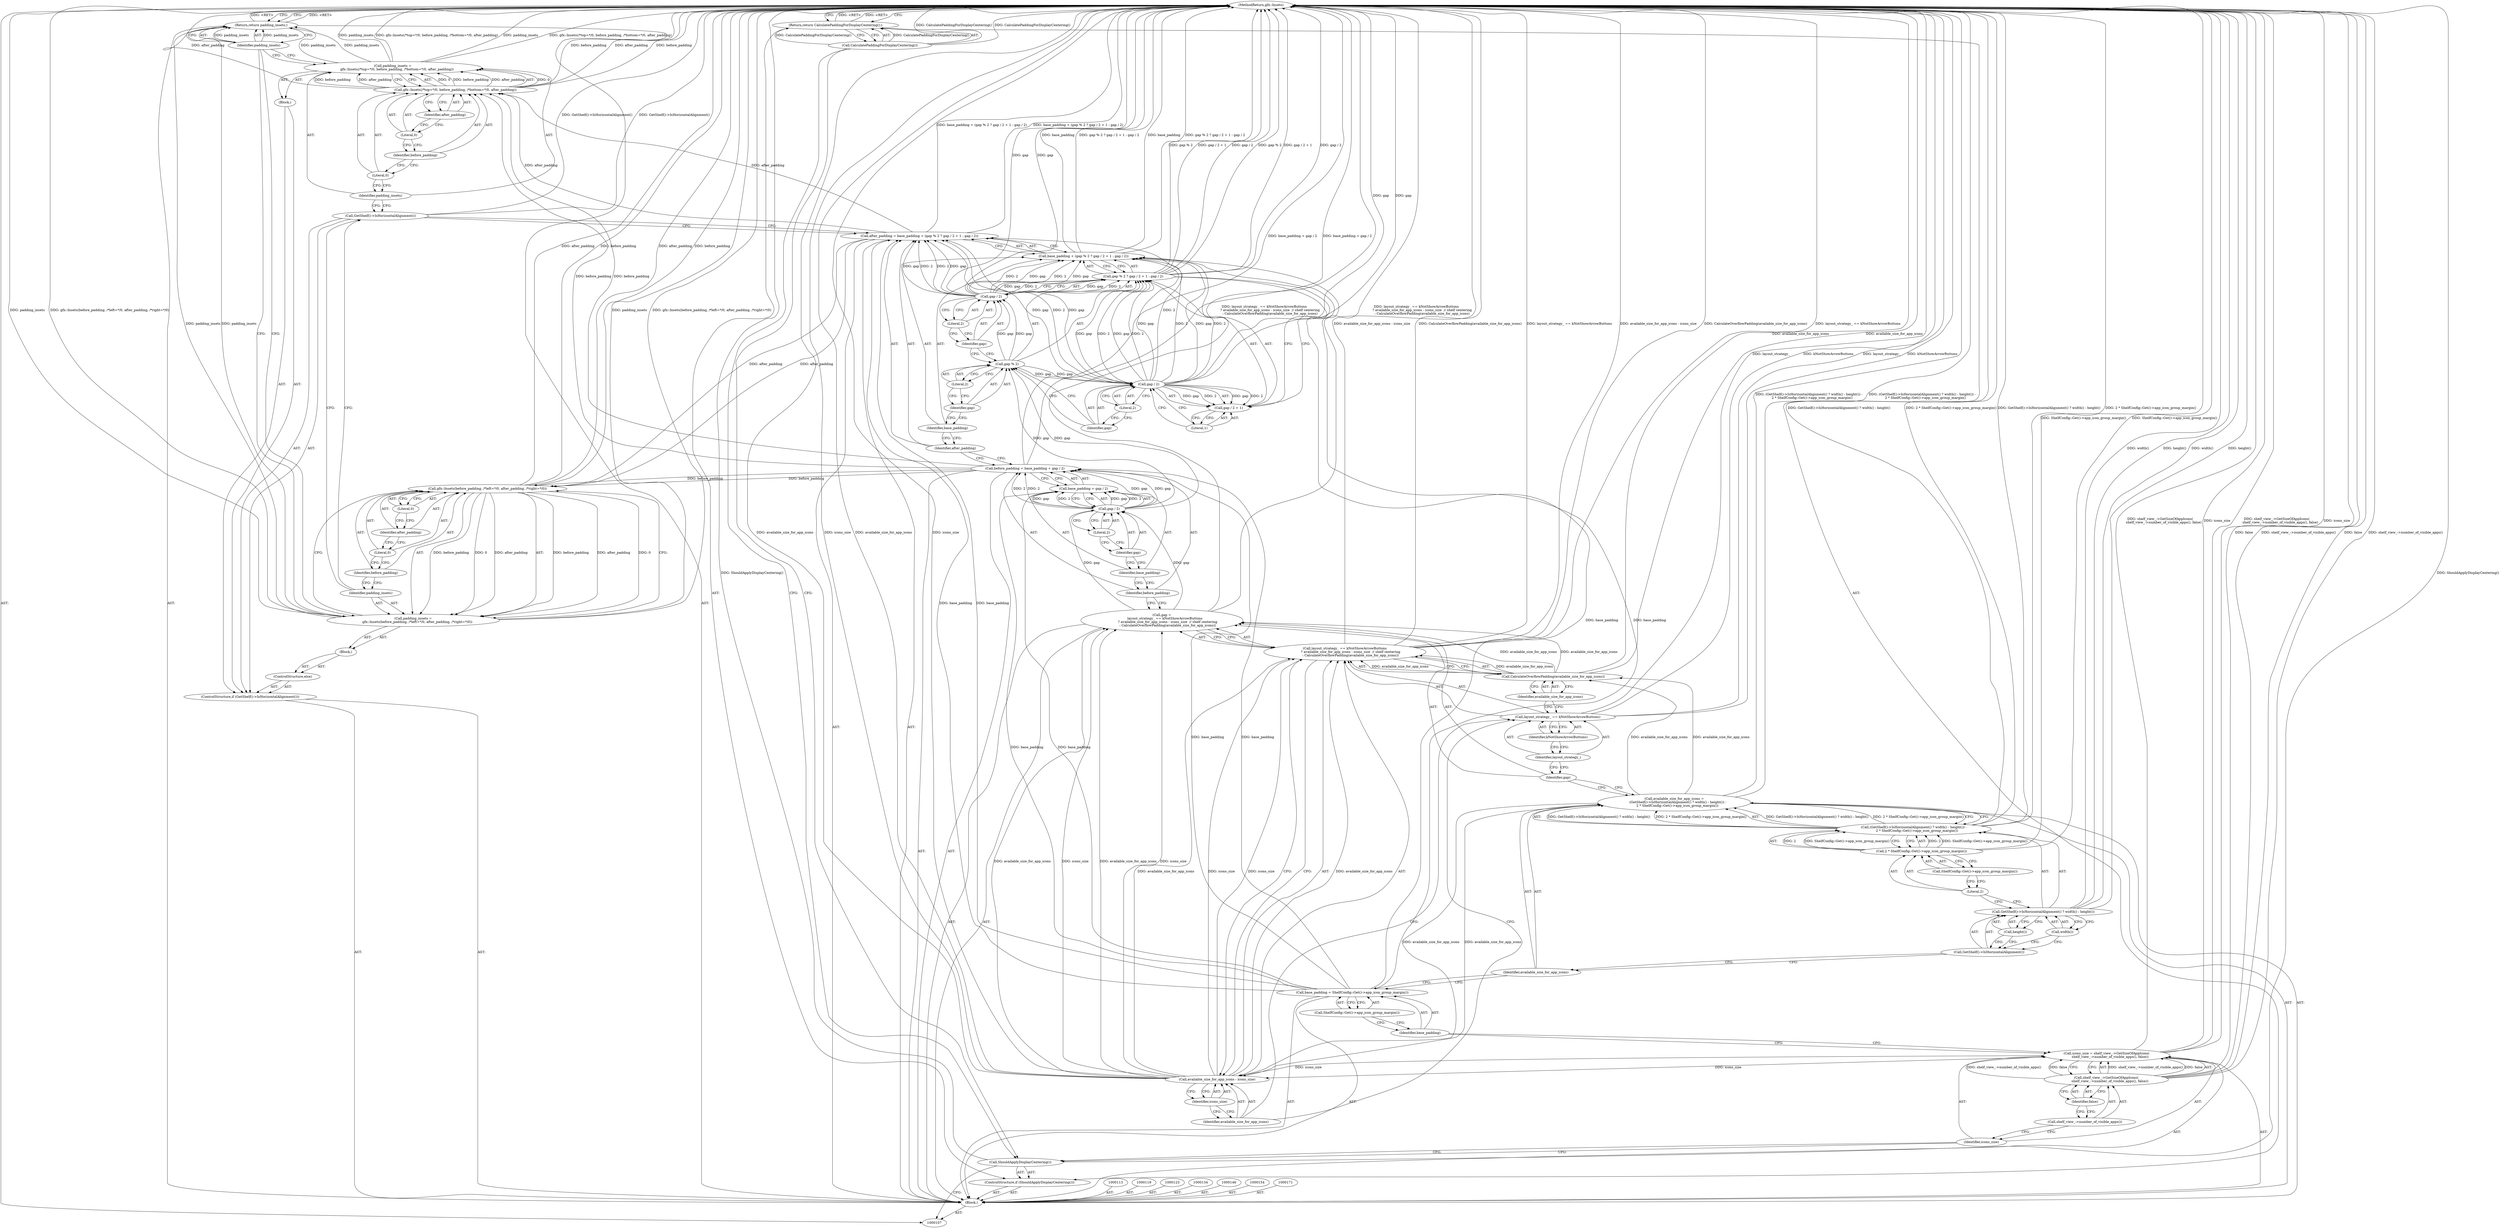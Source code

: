 digraph "0_Chrome_dfd28b1909358445e838fb0fdf3995c77a420aa8" {
"1000193" [label="(MethodReturn,gfx::Insets)"];
"1000108" [label="(Block,)"];
"1000129" [label="(Call,width())"];
"1000130" [label="(Call,height())"];
"1000126" [label="(Call,(GetShelf()->IsHorizontalAlignment() ? width() : height()) -\n      2 * ShelfConfig::Get()->app_icon_group_margin())"];
"1000127" [label="(Call,GetShelf()->IsHorizontalAlignment() ? width() : height())"];
"1000128" [label="(Call,GetShelf()->IsHorizontalAlignment())"];
"1000133" [label="(Call,ShelfConfig::Get()->app_icon_group_margin())"];
"1000131" [label="(Call,2 * ShelfConfig::Get()->app_icon_group_margin())"];
"1000132" [label="(Literal,2)"];
"1000135" [label="(Call,gap =\n      layout_strategy_ == kNotShowArrowButtons\n           ? available_size_for_app_icons - icons_size  // shelf centering\n           : CalculateOverflowPadding(available_size_for_app_icons))"];
"1000136" [label="(Identifier,gap)"];
"1000140" [label="(Identifier,kNotShowArrowButtons)"];
"1000137" [label="(Call,layout_strategy_ == kNotShowArrowButtons\n           ? available_size_for_app_icons - icons_size  // shelf centering\n           : CalculateOverflowPadding(available_size_for_app_icons))"];
"1000138" [label="(Call,layout_strategy_ == kNotShowArrowButtons)"];
"1000139" [label="(Identifier,layout_strategy_)"];
"1000141" [label="(Call,available_size_for_app_icons - icons_size)"];
"1000142" [label="(Identifier,available_size_for_app_icons)"];
"1000143" [label="(Identifier,icons_size)"];
"1000144" [label="(Call,CalculateOverflowPadding(available_size_for_app_icons))"];
"1000145" [label="(Identifier,available_size_for_app_icons)"];
"1000147" [label="(Call,before_padding = base_padding + gap / 2)"];
"1000148" [label="(Identifier,before_padding)"];
"1000149" [label="(Call,base_padding + gap / 2)"];
"1000150" [label="(Identifier,base_padding)"];
"1000151" [label="(Call,gap / 2)"];
"1000152" [label="(Identifier,gap)"];
"1000153" [label="(Literal,2)"];
"1000109" [label="(ControlStructure,if (ShouldApplyDisplayCentering()))"];
"1000110" [label="(Call,ShouldApplyDisplayCentering())"];
"1000155" [label="(Call,after_padding = base_padding + (gap % 2 ? gap / 2 + 1 : gap / 2))"];
"1000156" [label="(Identifier,after_padding)"];
"1000157" [label="(Call,base_padding + (gap % 2 ? gap / 2 + 1 : gap / 2))"];
"1000158" [label="(Identifier,base_padding)"];
"1000159" [label="(Call,gap % 2 ? gap / 2 + 1 : gap / 2)"];
"1000160" [label="(Call,gap % 2)"];
"1000161" [label="(Identifier,gap)"];
"1000162" [label="(Literal,2)"];
"1000163" [label="(Call,gap / 2 + 1)"];
"1000164" [label="(Call,gap / 2)"];
"1000165" [label="(Identifier,gap)"];
"1000166" [label="(Literal,2)"];
"1000167" [label="(Literal,1)"];
"1000168" [label="(Call,gap / 2)"];
"1000169" [label="(Identifier,gap)"];
"1000170" [label="(Literal,2)"];
"1000172" [label="(ControlStructure,if (GetShelf()->IsHorizontalAlignment()))"];
"1000174" [label="(Block,)"];
"1000173" [label="(Call,GetShelf()->IsHorizontalAlignment())"];
"1000175" [label="(Call,padding_insets =\n        gfx::Insets(/*top=*/0, before_padding, /*bottom=*/0, after_padding))"];
"1000176" [label="(Identifier,padding_insets)"];
"1000178" [label="(Literal,0)"];
"1000179" [label="(Identifier,before_padding)"];
"1000180" [label="(Literal,0)"];
"1000181" [label="(Identifier,after_padding)"];
"1000177" [label="(Call,gfx::Insets(/*top=*/0, before_padding, /*bottom=*/0, after_padding))"];
"1000182" [label="(ControlStructure,else)"];
"1000183" [label="(Block,)"];
"1000184" [label="(Call,padding_insets =\n        gfx::Insets(before_padding, /*left=*/0, after_padding, /*right=*/0))"];
"1000185" [label="(Identifier,padding_insets)"];
"1000187" [label="(Identifier,before_padding)"];
"1000188" [label="(Literal,0)"];
"1000189" [label="(Identifier,after_padding)"];
"1000190" [label="(Literal,0)"];
"1000186" [label="(Call,gfx::Insets(before_padding, /*left=*/0, after_padding, /*right=*/0))"];
"1000112" [label="(Call,CalculatePaddingForDisplayCentering())"];
"1000111" [label="(Return,return CalculatePaddingForDisplayCentering();)"];
"1000192" [label="(Identifier,padding_insets)"];
"1000191" [label="(Return,return padding_insets;)"];
"1000114" [label="(Call,icons_size = shelf_view_->GetSizeOfAppIcons(\n       shelf_view_->number_of_visible_apps(), false))"];
"1000115" [label="(Identifier,icons_size)"];
"1000116" [label="(Call,shelf_view_->GetSizeOfAppIcons(\n       shelf_view_->number_of_visible_apps(), false))"];
"1000118" [label="(Identifier,false)"];
"1000117" [label="(Call,shelf_view_->number_of_visible_apps())"];
"1000120" [label="(Call,base_padding = ShelfConfig::Get()->app_icon_group_margin())"];
"1000121" [label="(Identifier,base_padding)"];
"1000122" [label="(Call,ShelfConfig::Get()->app_icon_group_margin())"];
"1000124" [label="(Call,available_size_for_app_icons =\n       (GetShelf()->IsHorizontalAlignment() ? width() : height()) -\n      2 * ShelfConfig::Get()->app_icon_group_margin())"];
"1000125" [label="(Identifier,available_size_for_app_icons)"];
"1000193" -> "1000107"  [label="AST: "];
"1000193" -> "1000111"  [label="CFG: "];
"1000193" -> "1000191"  [label="CFG: "];
"1000184" -> "1000193"  [label="DDG: padding_insets"];
"1000184" -> "1000193"  [label="DDG: gfx::Insets(before_padding, /*left=*/0, after_padding, /*right=*/0)"];
"1000168" -> "1000193"  [label="DDG: gap"];
"1000155" -> "1000193"  [label="DDG: base_padding + (gap % 2 ? gap / 2 + 1 : gap / 2)"];
"1000177" -> "1000193"  [label="DDG: before_padding"];
"1000177" -> "1000193"  [label="DDG: after_padding"];
"1000114" -> "1000193"  [label="DDG: icons_size"];
"1000114" -> "1000193"  [label="DDG: shelf_view_->GetSizeOfAppIcons(\n       shelf_view_->number_of_visible_apps(), false)"];
"1000126" -> "1000193"  [label="DDG: GetShelf()->IsHorizontalAlignment() ? width() : height()"];
"1000126" -> "1000193"  [label="DDG: 2 * ShelfConfig::Get()->app_icon_group_margin()"];
"1000116" -> "1000193"  [label="DDG: false"];
"1000116" -> "1000193"  [label="DDG: shelf_view_->number_of_visible_apps()"];
"1000175" -> "1000193"  [label="DDG: gfx::Insets(/*top=*/0, before_padding, /*bottom=*/0, after_padding)"];
"1000175" -> "1000193"  [label="DDG: padding_insets"];
"1000137" -> "1000193"  [label="DDG: layout_strategy_ == kNotShowArrowButtons"];
"1000137" -> "1000193"  [label="DDG: available_size_for_app_icons - icons_size"];
"1000137" -> "1000193"  [label="DDG: CalculateOverflowPadding(available_size_for_app_icons)"];
"1000159" -> "1000193"  [label="DDG: gap / 2 + 1"];
"1000159" -> "1000193"  [label="DDG: gap / 2"];
"1000159" -> "1000193"  [label="DDG: gap % 2"];
"1000157" -> "1000193"  [label="DDG: gap % 2 ? gap / 2 + 1 : gap / 2"];
"1000157" -> "1000193"  [label="DDG: base_padding"];
"1000127" -> "1000193"  [label="DDG: height()"];
"1000127" -> "1000193"  [label="DDG: width()"];
"1000124" -> "1000193"  [label="DDG: (GetShelf()->IsHorizontalAlignment() ? width() : height()) -\n      2 * ShelfConfig::Get()->app_icon_group_margin()"];
"1000186" -> "1000193"  [label="DDG: before_padding"];
"1000186" -> "1000193"  [label="DDG: after_padding"];
"1000141" -> "1000193"  [label="DDG: available_size_for_app_icons"];
"1000141" -> "1000193"  [label="DDG: icons_size"];
"1000138" -> "1000193"  [label="DDG: layout_strategy_"];
"1000138" -> "1000193"  [label="DDG: kNotShowArrowButtons"];
"1000147" -> "1000193"  [label="DDG: base_padding + gap / 2"];
"1000131" -> "1000193"  [label="DDG: ShelfConfig::Get()->app_icon_group_margin()"];
"1000112" -> "1000193"  [label="DDG: CalculatePaddingForDisplayCentering()"];
"1000110" -> "1000193"  [label="DDG: ShouldApplyDisplayCentering()"];
"1000173" -> "1000193"  [label="DDG: GetShelf()->IsHorizontalAlignment()"];
"1000144" -> "1000193"  [label="DDG: available_size_for_app_icons"];
"1000135" -> "1000193"  [label="DDG: layout_strategy_ == kNotShowArrowButtons\n           ? available_size_for_app_icons - icons_size  // shelf centering\n           : CalculateOverflowPadding(available_size_for_app_icons)"];
"1000164" -> "1000193"  [label="DDG: gap"];
"1000111" -> "1000193"  [label="DDG: <RET>"];
"1000191" -> "1000193"  [label="DDG: <RET>"];
"1000108" -> "1000107"  [label="AST: "];
"1000109" -> "1000108"  [label="AST: "];
"1000113" -> "1000108"  [label="AST: "];
"1000114" -> "1000108"  [label="AST: "];
"1000119" -> "1000108"  [label="AST: "];
"1000120" -> "1000108"  [label="AST: "];
"1000123" -> "1000108"  [label="AST: "];
"1000124" -> "1000108"  [label="AST: "];
"1000134" -> "1000108"  [label="AST: "];
"1000135" -> "1000108"  [label="AST: "];
"1000146" -> "1000108"  [label="AST: "];
"1000147" -> "1000108"  [label="AST: "];
"1000154" -> "1000108"  [label="AST: "];
"1000155" -> "1000108"  [label="AST: "];
"1000171" -> "1000108"  [label="AST: "];
"1000172" -> "1000108"  [label="AST: "];
"1000191" -> "1000108"  [label="AST: "];
"1000129" -> "1000127"  [label="AST: "];
"1000129" -> "1000128"  [label="CFG: "];
"1000127" -> "1000129"  [label="CFG: "];
"1000130" -> "1000127"  [label="AST: "];
"1000130" -> "1000128"  [label="CFG: "];
"1000127" -> "1000130"  [label="CFG: "];
"1000126" -> "1000124"  [label="AST: "];
"1000126" -> "1000131"  [label="CFG: "];
"1000127" -> "1000126"  [label="AST: "];
"1000131" -> "1000126"  [label="AST: "];
"1000124" -> "1000126"  [label="CFG: "];
"1000126" -> "1000193"  [label="DDG: GetShelf()->IsHorizontalAlignment() ? width() : height()"];
"1000126" -> "1000193"  [label="DDG: 2 * ShelfConfig::Get()->app_icon_group_margin()"];
"1000126" -> "1000124"  [label="DDG: GetShelf()->IsHorizontalAlignment() ? width() : height()"];
"1000126" -> "1000124"  [label="DDG: 2 * ShelfConfig::Get()->app_icon_group_margin()"];
"1000131" -> "1000126"  [label="DDG: 2"];
"1000131" -> "1000126"  [label="DDG: ShelfConfig::Get()->app_icon_group_margin()"];
"1000127" -> "1000126"  [label="AST: "];
"1000127" -> "1000129"  [label="CFG: "];
"1000127" -> "1000130"  [label="CFG: "];
"1000128" -> "1000127"  [label="AST: "];
"1000129" -> "1000127"  [label="AST: "];
"1000130" -> "1000127"  [label="AST: "];
"1000132" -> "1000127"  [label="CFG: "];
"1000127" -> "1000193"  [label="DDG: height()"];
"1000127" -> "1000193"  [label="DDG: width()"];
"1000128" -> "1000127"  [label="AST: "];
"1000128" -> "1000125"  [label="CFG: "];
"1000129" -> "1000128"  [label="CFG: "];
"1000130" -> "1000128"  [label="CFG: "];
"1000133" -> "1000131"  [label="AST: "];
"1000133" -> "1000132"  [label="CFG: "];
"1000131" -> "1000133"  [label="CFG: "];
"1000131" -> "1000126"  [label="AST: "];
"1000131" -> "1000133"  [label="CFG: "];
"1000132" -> "1000131"  [label="AST: "];
"1000133" -> "1000131"  [label="AST: "];
"1000126" -> "1000131"  [label="CFG: "];
"1000131" -> "1000193"  [label="DDG: ShelfConfig::Get()->app_icon_group_margin()"];
"1000131" -> "1000126"  [label="DDG: 2"];
"1000131" -> "1000126"  [label="DDG: ShelfConfig::Get()->app_icon_group_margin()"];
"1000132" -> "1000131"  [label="AST: "];
"1000132" -> "1000127"  [label="CFG: "];
"1000133" -> "1000132"  [label="CFG: "];
"1000135" -> "1000108"  [label="AST: "];
"1000135" -> "1000137"  [label="CFG: "];
"1000136" -> "1000135"  [label="AST: "];
"1000137" -> "1000135"  [label="AST: "];
"1000148" -> "1000135"  [label="CFG: "];
"1000135" -> "1000193"  [label="DDG: layout_strategy_ == kNotShowArrowButtons\n           ? available_size_for_app_icons - icons_size  // shelf centering\n           : CalculateOverflowPadding(available_size_for_app_icons)"];
"1000141" -> "1000135"  [label="DDG: available_size_for_app_icons"];
"1000141" -> "1000135"  [label="DDG: icons_size"];
"1000144" -> "1000135"  [label="DDG: available_size_for_app_icons"];
"1000135" -> "1000151"  [label="DDG: gap"];
"1000136" -> "1000135"  [label="AST: "];
"1000136" -> "1000124"  [label="CFG: "];
"1000139" -> "1000136"  [label="CFG: "];
"1000140" -> "1000138"  [label="AST: "];
"1000140" -> "1000139"  [label="CFG: "];
"1000138" -> "1000140"  [label="CFG: "];
"1000137" -> "1000135"  [label="AST: "];
"1000137" -> "1000141"  [label="CFG: "];
"1000137" -> "1000144"  [label="CFG: "];
"1000138" -> "1000137"  [label="AST: "];
"1000141" -> "1000137"  [label="AST: "];
"1000144" -> "1000137"  [label="AST: "];
"1000135" -> "1000137"  [label="CFG: "];
"1000137" -> "1000193"  [label="DDG: layout_strategy_ == kNotShowArrowButtons"];
"1000137" -> "1000193"  [label="DDG: available_size_for_app_icons - icons_size"];
"1000137" -> "1000193"  [label="DDG: CalculateOverflowPadding(available_size_for_app_icons)"];
"1000141" -> "1000137"  [label="DDG: available_size_for_app_icons"];
"1000141" -> "1000137"  [label="DDG: icons_size"];
"1000144" -> "1000137"  [label="DDG: available_size_for_app_icons"];
"1000138" -> "1000137"  [label="AST: "];
"1000138" -> "1000140"  [label="CFG: "];
"1000139" -> "1000138"  [label="AST: "];
"1000140" -> "1000138"  [label="AST: "];
"1000142" -> "1000138"  [label="CFG: "];
"1000145" -> "1000138"  [label="CFG: "];
"1000138" -> "1000193"  [label="DDG: layout_strategy_"];
"1000138" -> "1000193"  [label="DDG: kNotShowArrowButtons"];
"1000139" -> "1000138"  [label="AST: "];
"1000139" -> "1000136"  [label="CFG: "];
"1000140" -> "1000139"  [label="CFG: "];
"1000141" -> "1000137"  [label="AST: "];
"1000141" -> "1000143"  [label="CFG: "];
"1000142" -> "1000141"  [label="AST: "];
"1000143" -> "1000141"  [label="AST: "];
"1000137" -> "1000141"  [label="CFG: "];
"1000141" -> "1000193"  [label="DDG: available_size_for_app_icons"];
"1000141" -> "1000193"  [label="DDG: icons_size"];
"1000141" -> "1000135"  [label="DDG: available_size_for_app_icons"];
"1000141" -> "1000135"  [label="DDG: icons_size"];
"1000141" -> "1000137"  [label="DDG: available_size_for_app_icons"];
"1000141" -> "1000137"  [label="DDG: icons_size"];
"1000124" -> "1000141"  [label="DDG: available_size_for_app_icons"];
"1000114" -> "1000141"  [label="DDG: icons_size"];
"1000142" -> "1000141"  [label="AST: "];
"1000142" -> "1000138"  [label="CFG: "];
"1000143" -> "1000142"  [label="CFG: "];
"1000143" -> "1000141"  [label="AST: "];
"1000143" -> "1000142"  [label="CFG: "];
"1000141" -> "1000143"  [label="CFG: "];
"1000144" -> "1000137"  [label="AST: "];
"1000144" -> "1000145"  [label="CFG: "];
"1000145" -> "1000144"  [label="AST: "];
"1000137" -> "1000144"  [label="CFG: "];
"1000144" -> "1000193"  [label="DDG: available_size_for_app_icons"];
"1000144" -> "1000135"  [label="DDG: available_size_for_app_icons"];
"1000144" -> "1000137"  [label="DDG: available_size_for_app_icons"];
"1000124" -> "1000144"  [label="DDG: available_size_for_app_icons"];
"1000145" -> "1000144"  [label="AST: "];
"1000145" -> "1000138"  [label="CFG: "];
"1000144" -> "1000145"  [label="CFG: "];
"1000147" -> "1000108"  [label="AST: "];
"1000147" -> "1000149"  [label="CFG: "];
"1000148" -> "1000147"  [label="AST: "];
"1000149" -> "1000147"  [label="AST: "];
"1000156" -> "1000147"  [label="CFG: "];
"1000147" -> "1000193"  [label="DDG: base_padding + gap / 2"];
"1000120" -> "1000147"  [label="DDG: base_padding"];
"1000151" -> "1000147"  [label="DDG: gap"];
"1000151" -> "1000147"  [label="DDG: 2"];
"1000147" -> "1000177"  [label="DDG: before_padding"];
"1000147" -> "1000186"  [label="DDG: before_padding"];
"1000148" -> "1000147"  [label="AST: "];
"1000148" -> "1000135"  [label="CFG: "];
"1000150" -> "1000148"  [label="CFG: "];
"1000149" -> "1000147"  [label="AST: "];
"1000149" -> "1000151"  [label="CFG: "];
"1000150" -> "1000149"  [label="AST: "];
"1000151" -> "1000149"  [label="AST: "];
"1000147" -> "1000149"  [label="CFG: "];
"1000120" -> "1000149"  [label="DDG: base_padding"];
"1000151" -> "1000149"  [label="DDG: gap"];
"1000151" -> "1000149"  [label="DDG: 2"];
"1000150" -> "1000149"  [label="AST: "];
"1000150" -> "1000148"  [label="CFG: "];
"1000152" -> "1000150"  [label="CFG: "];
"1000151" -> "1000149"  [label="AST: "];
"1000151" -> "1000153"  [label="CFG: "];
"1000152" -> "1000151"  [label="AST: "];
"1000153" -> "1000151"  [label="AST: "];
"1000149" -> "1000151"  [label="CFG: "];
"1000151" -> "1000147"  [label="DDG: gap"];
"1000151" -> "1000147"  [label="DDG: 2"];
"1000151" -> "1000149"  [label="DDG: gap"];
"1000151" -> "1000149"  [label="DDG: 2"];
"1000135" -> "1000151"  [label="DDG: gap"];
"1000151" -> "1000160"  [label="DDG: gap"];
"1000152" -> "1000151"  [label="AST: "];
"1000152" -> "1000150"  [label="CFG: "];
"1000153" -> "1000152"  [label="CFG: "];
"1000153" -> "1000151"  [label="AST: "];
"1000153" -> "1000152"  [label="CFG: "];
"1000151" -> "1000153"  [label="CFG: "];
"1000109" -> "1000108"  [label="AST: "];
"1000110" -> "1000109"  [label="AST: "];
"1000111" -> "1000109"  [label="AST: "];
"1000110" -> "1000109"  [label="AST: "];
"1000110" -> "1000107"  [label="CFG: "];
"1000112" -> "1000110"  [label="CFG: "];
"1000115" -> "1000110"  [label="CFG: "];
"1000110" -> "1000193"  [label="DDG: ShouldApplyDisplayCentering()"];
"1000155" -> "1000108"  [label="AST: "];
"1000155" -> "1000157"  [label="CFG: "];
"1000156" -> "1000155"  [label="AST: "];
"1000157" -> "1000155"  [label="AST: "];
"1000173" -> "1000155"  [label="CFG: "];
"1000155" -> "1000193"  [label="DDG: base_padding + (gap % 2 ? gap / 2 + 1 : gap / 2)"];
"1000120" -> "1000155"  [label="DDG: base_padding"];
"1000164" -> "1000155"  [label="DDG: gap"];
"1000164" -> "1000155"  [label="DDG: 2"];
"1000168" -> "1000155"  [label="DDG: gap"];
"1000168" -> "1000155"  [label="DDG: 2"];
"1000155" -> "1000177"  [label="DDG: after_padding"];
"1000155" -> "1000186"  [label="DDG: after_padding"];
"1000156" -> "1000155"  [label="AST: "];
"1000156" -> "1000147"  [label="CFG: "];
"1000158" -> "1000156"  [label="CFG: "];
"1000157" -> "1000155"  [label="AST: "];
"1000157" -> "1000159"  [label="CFG: "];
"1000158" -> "1000157"  [label="AST: "];
"1000159" -> "1000157"  [label="AST: "];
"1000155" -> "1000157"  [label="CFG: "];
"1000157" -> "1000193"  [label="DDG: gap % 2 ? gap / 2 + 1 : gap / 2"];
"1000157" -> "1000193"  [label="DDG: base_padding"];
"1000120" -> "1000157"  [label="DDG: base_padding"];
"1000164" -> "1000157"  [label="DDG: gap"];
"1000164" -> "1000157"  [label="DDG: 2"];
"1000168" -> "1000157"  [label="DDG: gap"];
"1000168" -> "1000157"  [label="DDG: 2"];
"1000158" -> "1000157"  [label="AST: "];
"1000158" -> "1000156"  [label="CFG: "];
"1000161" -> "1000158"  [label="CFG: "];
"1000159" -> "1000157"  [label="AST: "];
"1000159" -> "1000163"  [label="CFG: "];
"1000159" -> "1000168"  [label="CFG: "];
"1000160" -> "1000159"  [label="AST: "];
"1000163" -> "1000159"  [label="AST: "];
"1000168" -> "1000159"  [label="AST: "];
"1000157" -> "1000159"  [label="CFG: "];
"1000159" -> "1000193"  [label="DDG: gap / 2 + 1"];
"1000159" -> "1000193"  [label="DDG: gap / 2"];
"1000159" -> "1000193"  [label="DDG: gap % 2"];
"1000164" -> "1000159"  [label="DDG: gap"];
"1000164" -> "1000159"  [label="DDG: 2"];
"1000168" -> "1000159"  [label="DDG: gap"];
"1000168" -> "1000159"  [label="DDG: 2"];
"1000160" -> "1000159"  [label="AST: "];
"1000160" -> "1000162"  [label="CFG: "];
"1000161" -> "1000160"  [label="AST: "];
"1000162" -> "1000160"  [label="AST: "];
"1000165" -> "1000160"  [label="CFG: "];
"1000169" -> "1000160"  [label="CFG: "];
"1000151" -> "1000160"  [label="DDG: gap"];
"1000160" -> "1000164"  [label="DDG: gap"];
"1000160" -> "1000168"  [label="DDG: gap"];
"1000161" -> "1000160"  [label="AST: "];
"1000161" -> "1000158"  [label="CFG: "];
"1000162" -> "1000161"  [label="CFG: "];
"1000162" -> "1000160"  [label="AST: "];
"1000162" -> "1000161"  [label="CFG: "];
"1000160" -> "1000162"  [label="CFG: "];
"1000163" -> "1000159"  [label="AST: "];
"1000163" -> "1000167"  [label="CFG: "];
"1000164" -> "1000163"  [label="AST: "];
"1000167" -> "1000163"  [label="AST: "];
"1000159" -> "1000163"  [label="CFG: "];
"1000164" -> "1000163"  [label="DDG: gap"];
"1000164" -> "1000163"  [label="DDG: 2"];
"1000164" -> "1000163"  [label="AST: "];
"1000164" -> "1000166"  [label="CFG: "];
"1000165" -> "1000164"  [label="AST: "];
"1000166" -> "1000164"  [label="AST: "];
"1000167" -> "1000164"  [label="CFG: "];
"1000164" -> "1000193"  [label="DDG: gap"];
"1000164" -> "1000155"  [label="DDG: gap"];
"1000164" -> "1000155"  [label="DDG: 2"];
"1000164" -> "1000157"  [label="DDG: gap"];
"1000164" -> "1000157"  [label="DDG: 2"];
"1000164" -> "1000159"  [label="DDG: gap"];
"1000164" -> "1000159"  [label="DDG: 2"];
"1000164" -> "1000163"  [label="DDG: gap"];
"1000164" -> "1000163"  [label="DDG: 2"];
"1000160" -> "1000164"  [label="DDG: gap"];
"1000165" -> "1000164"  [label="AST: "];
"1000165" -> "1000160"  [label="CFG: "];
"1000166" -> "1000165"  [label="CFG: "];
"1000166" -> "1000164"  [label="AST: "];
"1000166" -> "1000165"  [label="CFG: "];
"1000164" -> "1000166"  [label="CFG: "];
"1000167" -> "1000163"  [label="AST: "];
"1000167" -> "1000164"  [label="CFG: "];
"1000163" -> "1000167"  [label="CFG: "];
"1000168" -> "1000159"  [label="AST: "];
"1000168" -> "1000170"  [label="CFG: "];
"1000169" -> "1000168"  [label="AST: "];
"1000170" -> "1000168"  [label="AST: "];
"1000159" -> "1000168"  [label="CFG: "];
"1000168" -> "1000193"  [label="DDG: gap"];
"1000168" -> "1000155"  [label="DDG: gap"];
"1000168" -> "1000155"  [label="DDG: 2"];
"1000168" -> "1000157"  [label="DDG: gap"];
"1000168" -> "1000157"  [label="DDG: 2"];
"1000168" -> "1000159"  [label="DDG: gap"];
"1000168" -> "1000159"  [label="DDG: 2"];
"1000160" -> "1000168"  [label="DDG: gap"];
"1000169" -> "1000168"  [label="AST: "];
"1000169" -> "1000160"  [label="CFG: "];
"1000170" -> "1000169"  [label="CFG: "];
"1000170" -> "1000168"  [label="AST: "];
"1000170" -> "1000169"  [label="CFG: "];
"1000168" -> "1000170"  [label="CFG: "];
"1000172" -> "1000108"  [label="AST: "];
"1000173" -> "1000172"  [label="AST: "];
"1000174" -> "1000172"  [label="AST: "];
"1000182" -> "1000172"  [label="AST: "];
"1000174" -> "1000172"  [label="AST: "];
"1000175" -> "1000174"  [label="AST: "];
"1000173" -> "1000172"  [label="AST: "];
"1000173" -> "1000155"  [label="CFG: "];
"1000176" -> "1000173"  [label="CFG: "];
"1000185" -> "1000173"  [label="CFG: "];
"1000173" -> "1000193"  [label="DDG: GetShelf()->IsHorizontalAlignment()"];
"1000175" -> "1000174"  [label="AST: "];
"1000175" -> "1000177"  [label="CFG: "];
"1000176" -> "1000175"  [label="AST: "];
"1000177" -> "1000175"  [label="AST: "];
"1000192" -> "1000175"  [label="CFG: "];
"1000175" -> "1000193"  [label="DDG: gfx::Insets(/*top=*/0, before_padding, /*bottom=*/0, after_padding)"];
"1000175" -> "1000193"  [label="DDG: padding_insets"];
"1000177" -> "1000175"  [label="DDG: 0"];
"1000177" -> "1000175"  [label="DDG: before_padding"];
"1000177" -> "1000175"  [label="DDG: after_padding"];
"1000175" -> "1000191"  [label="DDG: padding_insets"];
"1000176" -> "1000175"  [label="AST: "];
"1000176" -> "1000173"  [label="CFG: "];
"1000178" -> "1000176"  [label="CFG: "];
"1000178" -> "1000177"  [label="AST: "];
"1000178" -> "1000176"  [label="CFG: "];
"1000179" -> "1000178"  [label="CFG: "];
"1000179" -> "1000177"  [label="AST: "];
"1000179" -> "1000178"  [label="CFG: "];
"1000180" -> "1000179"  [label="CFG: "];
"1000180" -> "1000177"  [label="AST: "];
"1000180" -> "1000179"  [label="CFG: "];
"1000181" -> "1000180"  [label="CFG: "];
"1000181" -> "1000177"  [label="AST: "];
"1000181" -> "1000180"  [label="CFG: "];
"1000177" -> "1000181"  [label="CFG: "];
"1000177" -> "1000175"  [label="AST: "];
"1000177" -> "1000181"  [label="CFG: "];
"1000178" -> "1000177"  [label="AST: "];
"1000179" -> "1000177"  [label="AST: "];
"1000180" -> "1000177"  [label="AST: "];
"1000181" -> "1000177"  [label="AST: "];
"1000175" -> "1000177"  [label="CFG: "];
"1000177" -> "1000193"  [label="DDG: before_padding"];
"1000177" -> "1000193"  [label="DDG: after_padding"];
"1000177" -> "1000175"  [label="DDG: 0"];
"1000177" -> "1000175"  [label="DDG: before_padding"];
"1000177" -> "1000175"  [label="DDG: after_padding"];
"1000147" -> "1000177"  [label="DDG: before_padding"];
"1000155" -> "1000177"  [label="DDG: after_padding"];
"1000182" -> "1000172"  [label="AST: "];
"1000183" -> "1000182"  [label="AST: "];
"1000183" -> "1000182"  [label="AST: "];
"1000184" -> "1000183"  [label="AST: "];
"1000184" -> "1000183"  [label="AST: "];
"1000184" -> "1000186"  [label="CFG: "];
"1000185" -> "1000184"  [label="AST: "];
"1000186" -> "1000184"  [label="AST: "];
"1000192" -> "1000184"  [label="CFG: "];
"1000184" -> "1000193"  [label="DDG: padding_insets"];
"1000184" -> "1000193"  [label="DDG: gfx::Insets(before_padding, /*left=*/0, after_padding, /*right=*/0)"];
"1000186" -> "1000184"  [label="DDG: before_padding"];
"1000186" -> "1000184"  [label="DDG: 0"];
"1000186" -> "1000184"  [label="DDG: after_padding"];
"1000184" -> "1000191"  [label="DDG: padding_insets"];
"1000185" -> "1000184"  [label="AST: "];
"1000185" -> "1000173"  [label="CFG: "];
"1000187" -> "1000185"  [label="CFG: "];
"1000187" -> "1000186"  [label="AST: "];
"1000187" -> "1000185"  [label="CFG: "];
"1000188" -> "1000187"  [label="CFG: "];
"1000188" -> "1000186"  [label="AST: "];
"1000188" -> "1000187"  [label="CFG: "];
"1000189" -> "1000188"  [label="CFG: "];
"1000189" -> "1000186"  [label="AST: "];
"1000189" -> "1000188"  [label="CFG: "];
"1000190" -> "1000189"  [label="CFG: "];
"1000190" -> "1000186"  [label="AST: "];
"1000190" -> "1000189"  [label="CFG: "];
"1000186" -> "1000190"  [label="CFG: "];
"1000186" -> "1000184"  [label="AST: "];
"1000186" -> "1000190"  [label="CFG: "];
"1000187" -> "1000186"  [label="AST: "];
"1000188" -> "1000186"  [label="AST: "];
"1000189" -> "1000186"  [label="AST: "];
"1000190" -> "1000186"  [label="AST: "];
"1000184" -> "1000186"  [label="CFG: "];
"1000186" -> "1000193"  [label="DDG: before_padding"];
"1000186" -> "1000193"  [label="DDG: after_padding"];
"1000186" -> "1000184"  [label="DDG: before_padding"];
"1000186" -> "1000184"  [label="DDG: 0"];
"1000186" -> "1000184"  [label="DDG: after_padding"];
"1000147" -> "1000186"  [label="DDG: before_padding"];
"1000155" -> "1000186"  [label="DDG: after_padding"];
"1000112" -> "1000111"  [label="AST: "];
"1000112" -> "1000110"  [label="CFG: "];
"1000111" -> "1000112"  [label="CFG: "];
"1000112" -> "1000193"  [label="DDG: CalculatePaddingForDisplayCentering()"];
"1000112" -> "1000111"  [label="DDG: CalculatePaddingForDisplayCentering()"];
"1000111" -> "1000109"  [label="AST: "];
"1000111" -> "1000112"  [label="CFG: "];
"1000112" -> "1000111"  [label="AST: "];
"1000193" -> "1000111"  [label="CFG: "];
"1000111" -> "1000193"  [label="DDG: <RET>"];
"1000112" -> "1000111"  [label="DDG: CalculatePaddingForDisplayCentering()"];
"1000192" -> "1000191"  [label="AST: "];
"1000192" -> "1000175"  [label="CFG: "];
"1000192" -> "1000184"  [label="CFG: "];
"1000191" -> "1000192"  [label="CFG: "];
"1000192" -> "1000191"  [label="DDG: padding_insets"];
"1000191" -> "1000108"  [label="AST: "];
"1000191" -> "1000192"  [label="CFG: "];
"1000192" -> "1000191"  [label="AST: "];
"1000193" -> "1000191"  [label="CFG: "];
"1000191" -> "1000193"  [label="DDG: <RET>"];
"1000192" -> "1000191"  [label="DDG: padding_insets"];
"1000184" -> "1000191"  [label="DDG: padding_insets"];
"1000175" -> "1000191"  [label="DDG: padding_insets"];
"1000114" -> "1000108"  [label="AST: "];
"1000114" -> "1000116"  [label="CFG: "];
"1000115" -> "1000114"  [label="AST: "];
"1000116" -> "1000114"  [label="AST: "];
"1000121" -> "1000114"  [label="CFG: "];
"1000114" -> "1000193"  [label="DDG: icons_size"];
"1000114" -> "1000193"  [label="DDG: shelf_view_->GetSizeOfAppIcons(\n       shelf_view_->number_of_visible_apps(), false)"];
"1000116" -> "1000114"  [label="DDG: shelf_view_->number_of_visible_apps()"];
"1000116" -> "1000114"  [label="DDG: false"];
"1000114" -> "1000141"  [label="DDG: icons_size"];
"1000115" -> "1000114"  [label="AST: "];
"1000115" -> "1000110"  [label="CFG: "];
"1000117" -> "1000115"  [label="CFG: "];
"1000116" -> "1000114"  [label="AST: "];
"1000116" -> "1000118"  [label="CFG: "];
"1000117" -> "1000116"  [label="AST: "];
"1000118" -> "1000116"  [label="AST: "];
"1000114" -> "1000116"  [label="CFG: "];
"1000116" -> "1000193"  [label="DDG: false"];
"1000116" -> "1000193"  [label="DDG: shelf_view_->number_of_visible_apps()"];
"1000116" -> "1000114"  [label="DDG: shelf_view_->number_of_visible_apps()"];
"1000116" -> "1000114"  [label="DDG: false"];
"1000118" -> "1000116"  [label="AST: "];
"1000118" -> "1000117"  [label="CFG: "];
"1000116" -> "1000118"  [label="CFG: "];
"1000117" -> "1000116"  [label="AST: "];
"1000117" -> "1000115"  [label="CFG: "];
"1000118" -> "1000117"  [label="CFG: "];
"1000120" -> "1000108"  [label="AST: "];
"1000120" -> "1000122"  [label="CFG: "];
"1000121" -> "1000120"  [label="AST: "];
"1000122" -> "1000120"  [label="AST: "];
"1000125" -> "1000120"  [label="CFG: "];
"1000120" -> "1000147"  [label="DDG: base_padding"];
"1000120" -> "1000149"  [label="DDG: base_padding"];
"1000120" -> "1000155"  [label="DDG: base_padding"];
"1000120" -> "1000157"  [label="DDG: base_padding"];
"1000121" -> "1000120"  [label="AST: "];
"1000121" -> "1000114"  [label="CFG: "];
"1000122" -> "1000121"  [label="CFG: "];
"1000122" -> "1000120"  [label="AST: "];
"1000122" -> "1000121"  [label="CFG: "];
"1000120" -> "1000122"  [label="CFG: "];
"1000124" -> "1000108"  [label="AST: "];
"1000124" -> "1000126"  [label="CFG: "];
"1000125" -> "1000124"  [label="AST: "];
"1000126" -> "1000124"  [label="AST: "];
"1000136" -> "1000124"  [label="CFG: "];
"1000124" -> "1000193"  [label="DDG: (GetShelf()->IsHorizontalAlignment() ? width() : height()) -\n      2 * ShelfConfig::Get()->app_icon_group_margin()"];
"1000126" -> "1000124"  [label="DDG: GetShelf()->IsHorizontalAlignment() ? width() : height()"];
"1000126" -> "1000124"  [label="DDG: 2 * ShelfConfig::Get()->app_icon_group_margin()"];
"1000124" -> "1000141"  [label="DDG: available_size_for_app_icons"];
"1000124" -> "1000144"  [label="DDG: available_size_for_app_icons"];
"1000125" -> "1000124"  [label="AST: "];
"1000125" -> "1000120"  [label="CFG: "];
"1000128" -> "1000125"  [label="CFG: "];
}
